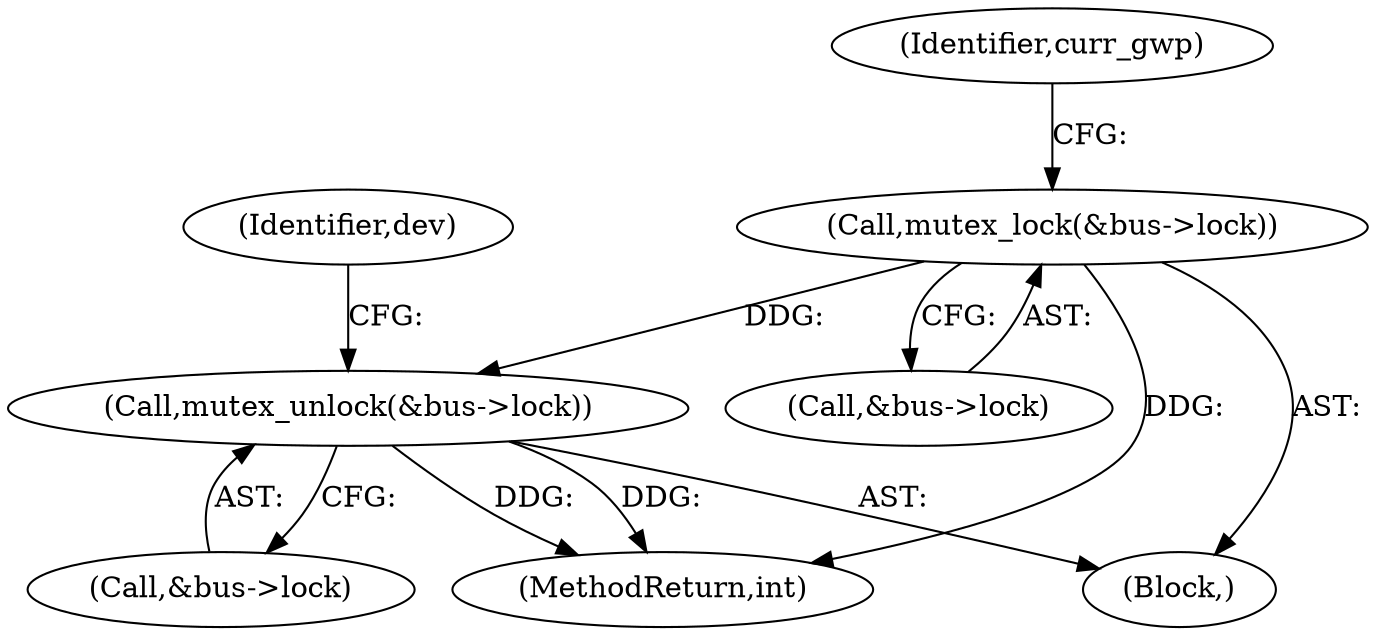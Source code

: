 digraph "0_media-tree_354dd3924a2e43806774953de536257548b5002c@API" {
"1000183" [label="(Call,mutex_lock(&bus->lock))"];
"1000564" [label="(Call,mutex_unlock(&bus->lock))"];
"1000564" [label="(Call,mutex_unlock(&bus->lock))"];
"1000184" [label="(Call,&bus->lock)"];
"1000573" [label="(MethodReturn,int)"];
"1000189" [label="(Identifier,curr_gwp)"];
"1000570" [label="(Identifier,dev)"];
"1000565" [label="(Call,&bus->lock)"];
"1000125" [label="(Block,)"];
"1000183" [label="(Call,mutex_lock(&bus->lock))"];
"1000183" -> "1000125"  [label="AST: "];
"1000183" -> "1000184"  [label="CFG: "];
"1000184" -> "1000183"  [label="AST: "];
"1000189" -> "1000183"  [label="CFG: "];
"1000183" -> "1000573"  [label="DDG: "];
"1000183" -> "1000564"  [label="DDG: "];
"1000564" -> "1000125"  [label="AST: "];
"1000564" -> "1000565"  [label="CFG: "];
"1000565" -> "1000564"  [label="AST: "];
"1000570" -> "1000564"  [label="CFG: "];
"1000564" -> "1000573"  [label="DDG: "];
"1000564" -> "1000573"  [label="DDG: "];
}
